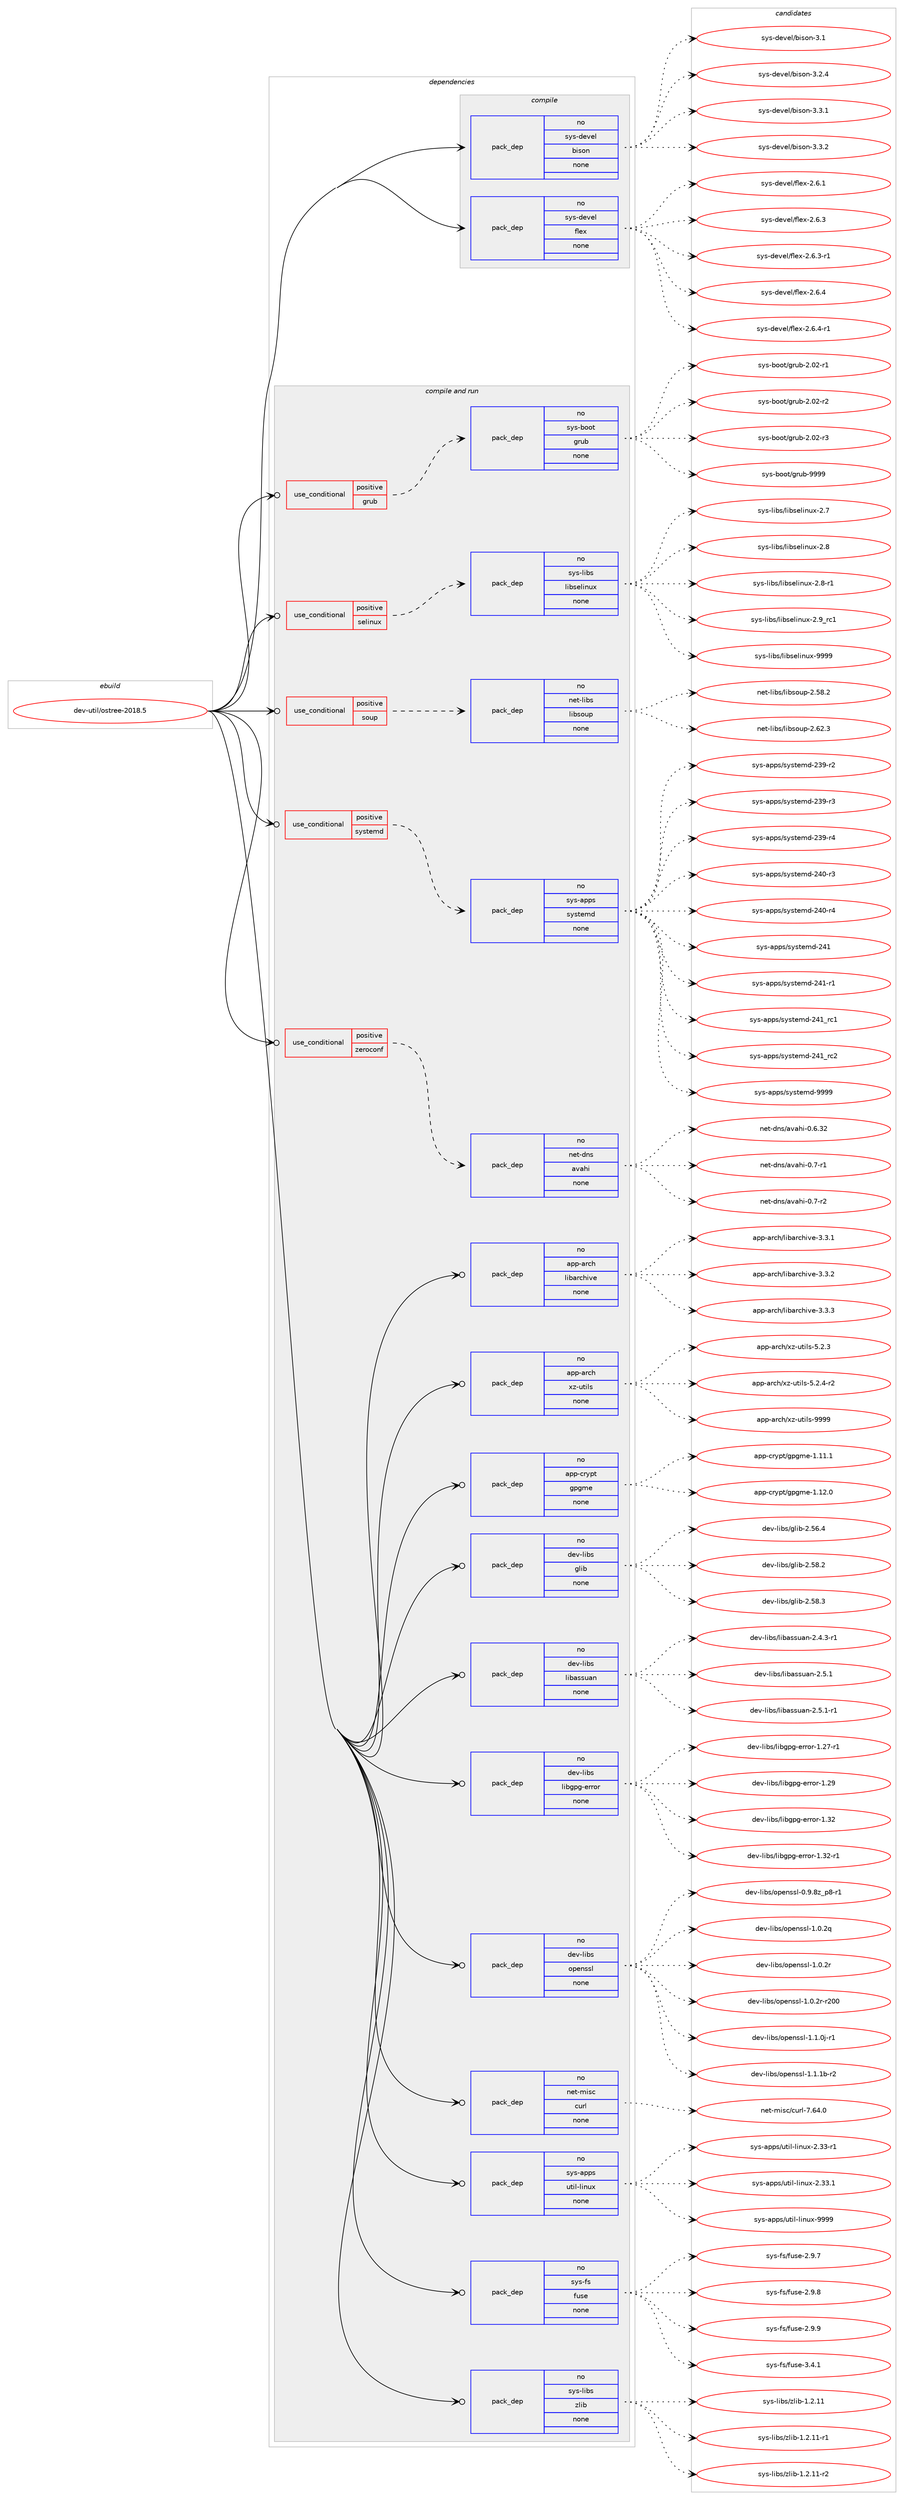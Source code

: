 digraph prolog {

# *************
# Graph options
# *************

newrank=true;
concentrate=true;
compound=true;
graph [rankdir=LR,fontname=Helvetica,fontsize=10,ranksep=1.5];#, ranksep=2.5, nodesep=0.2];
edge  [arrowhead=vee];
node  [fontname=Helvetica,fontsize=10];

# **********
# The ebuild
# **********

subgraph cluster_leftcol {
color=gray;
rank=same;
label=<<i>ebuild</i>>;
id [label="dev-util/ostree-2018.5", color=red, width=4, href="../dev-util/ostree-2018.5.svg"];
}

# ****************
# The dependencies
# ****************

subgraph cluster_midcol {
color=gray;
label=<<i>dependencies</i>>;
subgraph cluster_compile {
fillcolor="#eeeeee";
style=filled;
label=<<i>compile</i>>;
subgraph pack1099541 {
dependency1548080 [label=<<TABLE BORDER="0" CELLBORDER="1" CELLSPACING="0" CELLPADDING="4" WIDTH="220"><TR><TD ROWSPAN="6" CELLPADDING="30">pack_dep</TD></TR><TR><TD WIDTH="110">no</TD></TR><TR><TD>sys-devel</TD></TR><TR><TD>bison</TD></TR><TR><TD>none</TD></TR><TR><TD></TD></TR></TABLE>>, shape=none, color=blue];
}
id:e -> dependency1548080:w [weight=20,style="solid",arrowhead="vee"];
subgraph pack1099542 {
dependency1548081 [label=<<TABLE BORDER="0" CELLBORDER="1" CELLSPACING="0" CELLPADDING="4" WIDTH="220"><TR><TD ROWSPAN="6" CELLPADDING="30">pack_dep</TD></TR><TR><TD WIDTH="110">no</TD></TR><TR><TD>sys-devel</TD></TR><TR><TD>flex</TD></TR><TR><TD>none</TD></TR><TR><TD></TD></TR></TABLE>>, shape=none, color=blue];
}
id:e -> dependency1548081:w [weight=20,style="solid",arrowhead="vee"];
}
subgraph cluster_compileandrun {
fillcolor="#eeeeee";
style=filled;
label=<<i>compile and run</i>>;
subgraph cond424844 {
dependency1548082 [label=<<TABLE BORDER="0" CELLBORDER="1" CELLSPACING="0" CELLPADDING="4"><TR><TD ROWSPAN="3" CELLPADDING="10">use_conditional</TD></TR><TR><TD>positive</TD></TR><TR><TD>grub</TD></TR></TABLE>>, shape=none, color=red];
subgraph pack1099543 {
dependency1548083 [label=<<TABLE BORDER="0" CELLBORDER="1" CELLSPACING="0" CELLPADDING="4" WIDTH="220"><TR><TD ROWSPAN="6" CELLPADDING="30">pack_dep</TD></TR><TR><TD WIDTH="110">no</TD></TR><TR><TD>sys-boot</TD></TR><TR><TD>grub</TD></TR><TR><TD>none</TD></TR><TR><TD></TD></TR></TABLE>>, shape=none, color=blue];
}
dependency1548082:e -> dependency1548083:w [weight=20,style="dashed",arrowhead="vee"];
}
id:e -> dependency1548082:w [weight=20,style="solid",arrowhead="odotvee"];
subgraph cond424845 {
dependency1548084 [label=<<TABLE BORDER="0" CELLBORDER="1" CELLSPACING="0" CELLPADDING="4"><TR><TD ROWSPAN="3" CELLPADDING="10">use_conditional</TD></TR><TR><TD>positive</TD></TR><TR><TD>selinux</TD></TR></TABLE>>, shape=none, color=red];
subgraph pack1099544 {
dependency1548085 [label=<<TABLE BORDER="0" CELLBORDER="1" CELLSPACING="0" CELLPADDING="4" WIDTH="220"><TR><TD ROWSPAN="6" CELLPADDING="30">pack_dep</TD></TR><TR><TD WIDTH="110">no</TD></TR><TR><TD>sys-libs</TD></TR><TR><TD>libselinux</TD></TR><TR><TD>none</TD></TR><TR><TD></TD></TR></TABLE>>, shape=none, color=blue];
}
dependency1548084:e -> dependency1548085:w [weight=20,style="dashed",arrowhead="vee"];
}
id:e -> dependency1548084:w [weight=20,style="solid",arrowhead="odotvee"];
subgraph cond424846 {
dependency1548086 [label=<<TABLE BORDER="0" CELLBORDER="1" CELLSPACING="0" CELLPADDING="4"><TR><TD ROWSPAN="3" CELLPADDING="10">use_conditional</TD></TR><TR><TD>positive</TD></TR><TR><TD>soup</TD></TR></TABLE>>, shape=none, color=red];
subgraph pack1099545 {
dependency1548087 [label=<<TABLE BORDER="0" CELLBORDER="1" CELLSPACING="0" CELLPADDING="4" WIDTH="220"><TR><TD ROWSPAN="6" CELLPADDING="30">pack_dep</TD></TR><TR><TD WIDTH="110">no</TD></TR><TR><TD>net-libs</TD></TR><TR><TD>libsoup</TD></TR><TR><TD>none</TD></TR><TR><TD></TD></TR></TABLE>>, shape=none, color=blue];
}
dependency1548086:e -> dependency1548087:w [weight=20,style="dashed",arrowhead="vee"];
}
id:e -> dependency1548086:w [weight=20,style="solid",arrowhead="odotvee"];
subgraph cond424847 {
dependency1548088 [label=<<TABLE BORDER="0" CELLBORDER="1" CELLSPACING="0" CELLPADDING="4"><TR><TD ROWSPAN="3" CELLPADDING="10">use_conditional</TD></TR><TR><TD>positive</TD></TR><TR><TD>systemd</TD></TR></TABLE>>, shape=none, color=red];
subgraph pack1099546 {
dependency1548089 [label=<<TABLE BORDER="0" CELLBORDER="1" CELLSPACING="0" CELLPADDING="4" WIDTH="220"><TR><TD ROWSPAN="6" CELLPADDING="30">pack_dep</TD></TR><TR><TD WIDTH="110">no</TD></TR><TR><TD>sys-apps</TD></TR><TR><TD>systemd</TD></TR><TR><TD>none</TD></TR><TR><TD></TD></TR></TABLE>>, shape=none, color=blue];
}
dependency1548088:e -> dependency1548089:w [weight=20,style="dashed",arrowhead="vee"];
}
id:e -> dependency1548088:w [weight=20,style="solid",arrowhead="odotvee"];
subgraph cond424848 {
dependency1548090 [label=<<TABLE BORDER="0" CELLBORDER="1" CELLSPACING="0" CELLPADDING="4"><TR><TD ROWSPAN="3" CELLPADDING="10">use_conditional</TD></TR><TR><TD>positive</TD></TR><TR><TD>zeroconf</TD></TR></TABLE>>, shape=none, color=red];
subgraph pack1099547 {
dependency1548091 [label=<<TABLE BORDER="0" CELLBORDER="1" CELLSPACING="0" CELLPADDING="4" WIDTH="220"><TR><TD ROWSPAN="6" CELLPADDING="30">pack_dep</TD></TR><TR><TD WIDTH="110">no</TD></TR><TR><TD>net-dns</TD></TR><TR><TD>avahi</TD></TR><TR><TD>none</TD></TR><TR><TD></TD></TR></TABLE>>, shape=none, color=blue];
}
dependency1548090:e -> dependency1548091:w [weight=20,style="dashed",arrowhead="vee"];
}
id:e -> dependency1548090:w [weight=20,style="solid",arrowhead="odotvee"];
subgraph pack1099548 {
dependency1548092 [label=<<TABLE BORDER="0" CELLBORDER="1" CELLSPACING="0" CELLPADDING="4" WIDTH="220"><TR><TD ROWSPAN="6" CELLPADDING="30">pack_dep</TD></TR><TR><TD WIDTH="110">no</TD></TR><TR><TD>app-arch</TD></TR><TR><TD>libarchive</TD></TR><TR><TD>none</TD></TR><TR><TD></TD></TR></TABLE>>, shape=none, color=blue];
}
id:e -> dependency1548092:w [weight=20,style="solid",arrowhead="odotvee"];
subgraph pack1099549 {
dependency1548093 [label=<<TABLE BORDER="0" CELLBORDER="1" CELLSPACING="0" CELLPADDING="4" WIDTH="220"><TR><TD ROWSPAN="6" CELLPADDING="30">pack_dep</TD></TR><TR><TD WIDTH="110">no</TD></TR><TR><TD>app-arch</TD></TR><TR><TD>xz-utils</TD></TR><TR><TD>none</TD></TR><TR><TD></TD></TR></TABLE>>, shape=none, color=blue];
}
id:e -> dependency1548093:w [weight=20,style="solid",arrowhead="odotvee"];
subgraph pack1099550 {
dependency1548094 [label=<<TABLE BORDER="0" CELLBORDER="1" CELLSPACING="0" CELLPADDING="4" WIDTH="220"><TR><TD ROWSPAN="6" CELLPADDING="30">pack_dep</TD></TR><TR><TD WIDTH="110">no</TD></TR><TR><TD>app-crypt</TD></TR><TR><TD>gpgme</TD></TR><TR><TD>none</TD></TR><TR><TD></TD></TR></TABLE>>, shape=none, color=blue];
}
id:e -> dependency1548094:w [weight=20,style="solid",arrowhead="odotvee"];
subgraph pack1099551 {
dependency1548095 [label=<<TABLE BORDER="0" CELLBORDER="1" CELLSPACING="0" CELLPADDING="4" WIDTH="220"><TR><TD ROWSPAN="6" CELLPADDING="30">pack_dep</TD></TR><TR><TD WIDTH="110">no</TD></TR><TR><TD>dev-libs</TD></TR><TR><TD>glib</TD></TR><TR><TD>none</TD></TR><TR><TD></TD></TR></TABLE>>, shape=none, color=blue];
}
id:e -> dependency1548095:w [weight=20,style="solid",arrowhead="odotvee"];
subgraph pack1099552 {
dependency1548096 [label=<<TABLE BORDER="0" CELLBORDER="1" CELLSPACING="0" CELLPADDING="4" WIDTH="220"><TR><TD ROWSPAN="6" CELLPADDING="30">pack_dep</TD></TR><TR><TD WIDTH="110">no</TD></TR><TR><TD>dev-libs</TD></TR><TR><TD>libassuan</TD></TR><TR><TD>none</TD></TR><TR><TD></TD></TR></TABLE>>, shape=none, color=blue];
}
id:e -> dependency1548096:w [weight=20,style="solid",arrowhead="odotvee"];
subgraph pack1099553 {
dependency1548097 [label=<<TABLE BORDER="0" CELLBORDER="1" CELLSPACING="0" CELLPADDING="4" WIDTH="220"><TR><TD ROWSPAN="6" CELLPADDING="30">pack_dep</TD></TR><TR><TD WIDTH="110">no</TD></TR><TR><TD>dev-libs</TD></TR><TR><TD>libgpg-error</TD></TR><TR><TD>none</TD></TR><TR><TD></TD></TR></TABLE>>, shape=none, color=blue];
}
id:e -> dependency1548097:w [weight=20,style="solid",arrowhead="odotvee"];
subgraph pack1099554 {
dependency1548098 [label=<<TABLE BORDER="0" CELLBORDER="1" CELLSPACING="0" CELLPADDING="4" WIDTH="220"><TR><TD ROWSPAN="6" CELLPADDING="30">pack_dep</TD></TR><TR><TD WIDTH="110">no</TD></TR><TR><TD>dev-libs</TD></TR><TR><TD>openssl</TD></TR><TR><TD>none</TD></TR><TR><TD></TD></TR></TABLE>>, shape=none, color=blue];
}
id:e -> dependency1548098:w [weight=20,style="solid",arrowhead="odotvee"];
subgraph pack1099555 {
dependency1548099 [label=<<TABLE BORDER="0" CELLBORDER="1" CELLSPACING="0" CELLPADDING="4" WIDTH="220"><TR><TD ROWSPAN="6" CELLPADDING="30">pack_dep</TD></TR><TR><TD WIDTH="110">no</TD></TR><TR><TD>net-misc</TD></TR><TR><TD>curl</TD></TR><TR><TD>none</TD></TR><TR><TD></TD></TR></TABLE>>, shape=none, color=blue];
}
id:e -> dependency1548099:w [weight=20,style="solid",arrowhead="odotvee"];
subgraph pack1099556 {
dependency1548100 [label=<<TABLE BORDER="0" CELLBORDER="1" CELLSPACING="0" CELLPADDING="4" WIDTH="220"><TR><TD ROWSPAN="6" CELLPADDING="30">pack_dep</TD></TR><TR><TD WIDTH="110">no</TD></TR><TR><TD>sys-apps</TD></TR><TR><TD>util-linux</TD></TR><TR><TD>none</TD></TR><TR><TD></TD></TR></TABLE>>, shape=none, color=blue];
}
id:e -> dependency1548100:w [weight=20,style="solid",arrowhead="odotvee"];
subgraph pack1099557 {
dependency1548101 [label=<<TABLE BORDER="0" CELLBORDER="1" CELLSPACING="0" CELLPADDING="4" WIDTH="220"><TR><TD ROWSPAN="6" CELLPADDING="30">pack_dep</TD></TR><TR><TD WIDTH="110">no</TD></TR><TR><TD>sys-fs</TD></TR><TR><TD>fuse</TD></TR><TR><TD>none</TD></TR><TR><TD></TD></TR></TABLE>>, shape=none, color=blue];
}
id:e -> dependency1548101:w [weight=20,style="solid",arrowhead="odotvee"];
subgraph pack1099558 {
dependency1548102 [label=<<TABLE BORDER="0" CELLBORDER="1" CELLSPACING="0" CELLPADDING="4" WIDTH="220"><TR><TD ROWSPAN="6" CELLPADDING="30">pack_dep</TD></TR><TR><TD WIDTH="110">no</TD></TR><TR><TD>sys-libs</TD></TR><TR><TD>zlib</TD></TR><TR><TD>none</TD></TR><TR><TD></TD></TR></TABLE>>, shape=none, color=blue];
}
id:e -> dependency1548102:w [weight=20,style="solid",arrowhead="odotvee"];
}
subgraph cluster_run {
fillcolor="#eeeeee";
style=filled;
label=<<i>run</i>>;
}
}

# **************
# The candidates
# **************

subgraph cluster_choices {
rank=same;
color=gray;
label=<<i>candidates</i>>;

subgraph choice1099541 {
color=black;
nodesep=1;
choice11512111545100101118101108479810511511111045514649 [label="sys-devel/bison-3.1", color=red, width=4,href="../sys-devel/bison-3.1.svg"];
choice115121115451001011181011084798105115111110455146504652 [label="sys-devel/bison-3.2.4", color=red, width=4,href="../sys-devel/bison-3.2.4.svg"];
choice115121115451001011181011084798105115111110455146514649 [label="sys-devel/bison-3.3.1", color=red, width=4,href="../sys-devel/bison-3.3.1.svg"];
choice115121115451001011181011084798105115111110455146514650 [label="sys-devel/bison-3.3.2", color=red, width=4,href="../sys-devel/bison-3.3.2.svg"];
dependency1548080:e -> choice11512111545100101118101108479810511511111045514649:w [style=dotted,weight="100"];
dependency1548080:e -> choice115121115451001011181011084798105115111110455146504652:w [style=dotted,weight="100"];
dependency1548080:e -> choice115121115451001011181011084798105115111110455146514649:w [style=dotted,weight="100"];
dependency1548080:e -> choice115121115451001011181011084798105115111110455146514650:w [style=dotted,weight="100"];
}
subgraph choice1099542 {
color=black;
nodesep=1;
choice1151211154510010111810110847102108101120455046544649 [label="sys-devel/flex-2.6.1", color=red, width=4,href="../sys-devel/flex-2.6.1.svg"];
choice1151211154510010111810110847102108101120455046544651 [label="sys-devel/flex-2.6.3", color=red, width=4,href="../sys-devel/flex-2.6.3.svg"];
choice11512111545100101118101108471021081011204550465446514511449 [label="sys-devel/flex-2.6.3-r1", color=red, width=4,href="../sys-devel/flex-2.6.3-r1.svg"];
choice1151211154510010111810110847102108101120455046544652 [label="sys-devel/flex-2.6.4", color=red, width=4,href="../sys-devel/flex-2.6.4.svg"];
choice11512111545100101118101108471021081011204550465446524511449 [label="sys-devel/flex-2.6.4-r1", color=red, width=4,href="../sys-devel/flex-2.6.4-r1.svg"];
dependency1548081:e -> choice1151211154510010111810110847102108101120455046544649:w [style=dotted,weight="100"];
dependency1548081:e -> choice1151211154510010111810110847102108101120455046544651:w [style=dotted,weight="100"];
dependency1548081:e -> choice11512111545100101118101108471021081011204550465446514511449:w [style=dotted,weight="100"];
dependency1548081:e -> choice1151211154510010111810110847102108101120455046544652:w [style=dotted,weight="100"];
dependency1548081:e -> choice11512111545100101118101108471021081011204550465446524511449:w [style=dotted,weight="100"];
}
subgraph choice1099543 {
color=black;
nodesep=1;
choice1151211154598111111116471031141179845504648504511449 [label="sys-boot/grub-2.02-r1", color=red, width=4,href="../sys-boot/grub-2.02-r1.svg"];
choice1151211154598111111116471031141179845504648504511450 [label="sys-boot/grub-2.02-r2", color=red, width=4,href="../sys-boot/grub-2.02-r2.svg"];
choice1151211154598111111116471031141179845504648504511451 [label="sys-boot/grub-2.02-r3", color=red, width=4,href="../sys-boot/grub-2.02-r3.svg"];
choice115121115459811111111647103114117984557575757 [label="sys-boot/grub-9999", color=red, width=4,href="../sys-boot/grub-9999.svg"];
dependency1548083:e -> choice1151211154598111111116471031141179845504648504511449:w [style=dotted,weight="100"];
dependency1548083:e -> choice1151211154598111111116471031141179845504648504511450:w [style=dotted,weight="100"];
dependency1548083:e -> choice1151211154598111111116471031141179845504648504511451:w [style=dotted,weight="100"];
dependency1548083:e -> choice115121115459811111111647103114117984557575757:w [style=dotted,weight="100"];
}
subgraph choice1099544 {
color=black;
nodesep=1;
choice1151211154510810598115471081059811510110810511011712045504655 [label="sys-libs/libselinux-2.7", color=red, width=4,href="../sys-libs/libselinux-2.7.svg"];
choice1151211154510810598115471081059811510110810511011712045504656 [label="sys-libs/libselinux-2.8", color=red, width=4,href="../sys-libs/libselinux-2.8.svg"];
choice11512111545108105981154710810598115101108105110117120455046564511449 [label="sys-libs/libselinux-2.8-r1", color=red, width=4,href="../sys-libs/libselinux-2.8-r1.svg"];
choice1151211154510810598115471081059811510110810511011712045504657951149949 [label="sys-libs/libselinux-2.9_rc1", color=red, width=4,href="../sys-libs/libselinux-2.9_rc1.svg"];
choice115121115451081059811547108105981151011081051101171204557575757 [label="sys-libs/libselinux-9999", color=red, width=4,href="../sys-libs/libselinux-9999.svg"];
dependency1548085:e -> choice1151211154510810598115471081059811510110810511011712045504655:w [style=dotted,weight="100"];
dependency1548085:e -> choice1151211154510810598115471081059811510110810511011712045504656:w [style=dotted,weight="100"];
dependency1548085:e -> choice11512111545108105981154710810598115101108105110117120455046564511449:w [style=dotted,weight="100"];
dependency1548085:e -> choice1151211154510810598115471081059811510110810511011712045504657951149949:w [style=dotted,weight="100"];
dependency1548085:e -> choice115121115451081059811547108105981151011081051101171204557575757:w [style=dotted,weight="100"];
}
subgraph choice1099545 {
color=black;
nodesep=1;
choice1101011164510810598115471081059811511111711245504653564650 [label="net-libs/libsoup-2.58.2", color=red, width=4,href="../net-libs/libsoup-2.58.2.svg"];
choice1101011164510810598115471081059811511111711245504654504651 [label="net-libs/libsoup-2.62.3", color=red, width=4,href="../net-libs/libsoup-2.62.3.svg"];
dependency1548087:e -> choice1101011164510810598115471081059811511111711245504653564650:w [style=dotted,weight="100"];
dependency1548087:e -> choice1101011164510810598115471081059811511111711245504654504651:w [style=dotted,weight="100"];
}
subgraph choice1099546 {
color=black;
nodesep=1;
choice115121115459711211211547115121115116101109100455051574511450 [label="sys-apps/systemd-239-r2", color=red, width=4,href="../sys-apps/systemd-239-r2.svg"];
choice115121115459711211211547115121115116101109100455051574511451 [label="sys-apps/systemd-239-r3", color=red, width=4,href="../sys-apps/systemd-239-r3.svg"];
choice115121115459711211211547115121115116101109100455051574511452 [label="sys-apps/systemd-239-r4", color=red, width=4,href="../sys-apps/systemd-239-r4.svg"];
choice115121115459711211211547115121115116101109100455052484511451 [label="sys-apps/systemd-240-r3", color=red, width=4,href="../sys-apps/systemd-240-r3.svg"];
choice115121115459711211211547115121115116101109100455052484511452 [label="sys-apps/systemd-240-r4", color=red, width=4,href="../sys-apps/systemd-240-r4.svg"];
choice11512111545971121121154711512111511610110910045505249 [label="sys-apps/systemd-241", color=red, width=4,href="../sys-apps/systemd-241.svg"];
choice115121115459711211211547115121115116101109100455052494511449 [label="sys-apps/systemd-241-r1", color=red, width=4,href="../sys-apps/systemd-241-r1.svg"];
choice11512111545971121121154711512111511610110910045505249951149949 [label="sys-apps/systemd-241_rc1", color=red, width=4,href="../sys-apps/systemd-241_rc1.svg"];
choice11512111545971121121154711512111511610110910045505249951149950 [label="sys-apps/systemd-241_rc2", color=red, width=4,href="../sys-apps/systemd-241_rc2.svg"];
choice1151211154597112112115471151211151161011091004557575757 [label="sys-apps/systemd-9999", color=red, width=4,href="../sys-apps/systemd-9999.svg"];
dependency1548089:e -> choice115121115459711211211547115121115116101109100455051574511450:w [style=dotted,weight="100"];
dependency1548089:e -> choice115121115459711211211547115121115116101109100455051574511451:w [style=dotted,weight="100"];
dependency1548089:e -> choice115121115459711211211547115121115116101109100455051574511452:w [style=dotted,weight="100"];
dependency1548089:e -> choice115121115459711211211547115121115116101109100455052484511451:w [style=dotted,weight="100"];
dependency1548089:e -> choice115121115459711211211547115121115116101109100455052484511452:w [style=dotted,weight="100"];
dependency1548089:e -> choice11512111545971121121154711512111511610110910045505249:w [style=dotted,weight="100"];
dependency1548089:e -> choice115121115459711211211547115121115116101109100455052494511449:w [style=dotted,weight="100"];
dependency1548089:e -> choice11512111545971121121154711512111511610110910045505249951149949:w [style=dotted,weight="100"];
dependency1548089:e -> choice11512111545971121121154711512111511610110910045505249951149950:w [style=dotted,weight="100"];
dependency1548089:e -> choice1151211154597112112115471151211151161011091004557575757:w [style=dotted,weight="100"];
}
subgraph choice1099547 {
color=black;
nodesep=1;
choice1101011164510011011547971189710410545484654465150 [label="net-dns/avahi-0.6.32", color=red, width=4,href="../net-dns/avahi-0.6.32.svg"];
choice11010111645100110115479711897104105454846554511449 [label="net-dns/avahi-0.7-r1", color=red, width=4,href="../net-dns/avahi-0.7-r1.svg"];
choice11010111645100110115479711897104105454846554511450 [label="net-dns/avahi-0.7-r2", color=red, width=4,href="../net-dns/avahi-0.7-r2.svg"];
dependency1548091:e -> choice1101011164510011011547971189710410545484654465150:w [style=dotted,weight="100"];
dependency1548091:e -> choice11010111645100110115479711897104105454846554511449:w [style=dotted,weight="100"];
dependency1548091:e -> choice11010111645100110115479711897104105454846554511450:w [style=dotted,weight="100"];
}
subgraph choice1099548 {
color=black;
nodesep=1;
choice9711211245971149910447108105989711499104105118101455146514649 [label="app-arch/libarchive-3.3.1", color=red, width=4,href="../app-arch/libarchive-3.3.1.svg"];
choice9711211245971149910447108105989711499104105118101455146514650 [label="app-arch/libarchive-3.3.2", color=red, width=4,href="../app-arch/libarchive-3.3.2.svg"];
choice9711211245971149910447108105989711499104105118101455146514651 [label="app-arch/libarchive-3.3.3", color=red, width=4,href="../app-arch/libarchive-3.3.3.svg"];
dependency1548092:e -> choice9711211245971149910447108105989711499104105118101455146514649:w [style=dotted,weight="100"];
dependency1548092:e -> choice9711211245971149910447108105989711499104105118101455146514650:w [style=dotted,weight="100"];
dependency1548092:e -> choice9711211245971149910447108105989711499104105118101455146514651:w [style=dotted,weight="100"];
}
subgraph choice1099549 {
color=black;
nodesep=1;
choice971121124597114991044712012245117116105108115455346504651 [label="app-arch/xz-utils-5.2.3", color=red, width=4,href="../app-arch/xz-utils-5.2.3.svg"];
choice9711211245971149910447120122451171161051081154553465046524511450 [label="app-arch/xz-utils-5.2.4-r2", color=red, width=4,href="../app-arch/xz-utils-5.2.4-r2.svg"];
choice9711211245971149910447120122451171161051081154557575757 [label="app-arch/xz-utils-9999", color=red, width=4,href="../app-arch/xz-utils-9999.svg"];
dependency1548093:e -> choice971121124597114991044712012245117116105108115455346504651:w [style=dotted,weight="100"];
dependency1548093:e -> choice9711211245971149910447120122451171161051081154553465046524511450:w [style=dotted,weight="100"];
dependency1548093:e -> choice9711211245971149910447120122451171161051081154557575757:w [style=dotted,weight="100"];
}
subgraph choice1099550 {
color=black;
nodesep=1;
choice9711211245991141211121164710311210310910145494649494649 [label="app-crypt/gpgme-1.11.1", color=red, width=4,href="../app-crypt/gpgme-1.11.1.svg"];
choice9711211245991141211121164710311210310910145494649504648 [label="app-crypt/gpgme-1.12.0", color=red, width=4,href="../app-crypt/gpgme-1.12.0.svg"];
dependency1548094:e -> choice9711211245991141211121164710311210310910145494649494649:w [style=dotted,weight="100"];
dependency1548094:e -> choice9711211245991141211121164710311210310910145494649504648:w [style=dotted,weight="100"];
}
subgraph choice1099551 {
color=black;
nodesep=1;
choice1001011184510810598115471031081059845504653544652 [label="dev-libs/glib-2.56.4", color=red, width=4,href="../dev-libs/glib-2.56.4.svg"];
choice1001011184510810598115471031081059845504653564650 [label="dev-libs/glib-2.58.2", color=red, width=4,href="../dev-libs/glib-2.58.2.svg"];
choice1001011184510810598115471031081059845504653564651 [label="dev-libs/glib-2.58.3", color=red, width=4,href="../dev-libs/glib-2.58.3.svg"];
dependency1548095:e -> choice1001011184510810598115471031081059845504653544652:w [style=dotted,weight="100"];
dependency1548095:e -> choice1001011184510810598115471031081059845504653564650:w [style=dotted,weight="100"];
dependency1548095:e -> choice1001011184510810598115471031081059845504653564651:w [style=dotted,weight="100"];
}
subgraph choice1099552 {
color=black;
nodesep=1;
choice1001011184510810598115471081059897115115117971104550465246514511449 [label="dev-libs/libassuan-2.4.3-r1", color=red, width=4,href="../dev-libs/libassuan-2.4.3-r1.svg"];
choice100101118451081059811547108105989711511511797110455046534649 [label="dev-libs/libassuan-2.5.1", color=red, width=4,href="../dev-libs/libassuan-2.5.1.svg"];
choice1001011184510810598115471081059897115115117971104550465346494511449 [label="dev-libs/libassuan-2.5.1-r1", color=red, width=4,href="../dev-libs/libassuan-2.5.1-r1.svg"];
dependency1548096:e -> choice1001011184510810598115471081059897115115117971104550465246514511449:w [style=dotted,weight="100"];
dependency1548096:e -> choice100101118451081059811547108105989711511511797110455046534649:w [style=dotted,weight="100"];
dependency1548096:e -> choice1001011184510810598115471081059897115115117971104550465346494511449:w [style=dotted,weight="100"];
}
subgraph choice1099553 {
color=black;
nodesep=1;
choice100101118451081059811547108105981031121034510111411411111445494650554511449 [label="dev-libs/libgpg-error-1.27-r1", color=red, width=4,href="../dev-libs/libgpg-error-1.27-r1.svg"];
choice10010111845108105981154710810598103112103451011141141111144549465057 [label="dev-libs/libgpg-error-1.29", color=red, width=4,href="../dev-libs/libgpg-error-1.29.svg"];
choice10010111845108105981154710810598103112103451011141141111144549465150 [label="dev-libs/libgpg-error-1.32", color=red, width=4,href="../dev-libs/libgpg-error-1.32.svg"];
choice100101118451081059811547108105981031121034510111411411111445494651504511449 [label="dev-libs/libgpg-error-1.32-r1", color=red, width=4,href="../dev-libs/libgpg-error-1.32-r1.svg"];
dependency1548097:e -> choice100101118451081059811547108105981031121034510111411411111445494650554511449:w [style=dotted,weight="100"];
dependency1548097:e -> choice10010111845108105981154710810598103112103451011141141111144549465057:w [style=dotted,weight="100"];
dependency1548097:e -> choice10010111845108105981154710810598103112103451011141141111144549465150:w [style=dotted,weight="100"];
dependency1548097:e -> choice100101118451081059811547108105981031121034510111411411111445494651504511449:w [style=dotted,weight="100"];
}
subgraph choice1099554 {
color=black;
nodesep=1;
choice10010111845108105981154711111210111011511510845484657465612295112564511449 [label="dev-libs/openssl-0.9.8z_p8-r1", color=red, width=4,href="../dev-libs/openssl-0.9.8z_p8-r1.svg"];
choice100101118451081059811547111112101110115115108454946484650113 [label="dev-libs/openssl-1.0.2q", color=red, width=4,href="../dev-libs/openssl-1.0.2q.svg"];
choice100101118451081059811547111112101110115115108454946484650114 [label="dev-libs/openssl-1.0.2r", color=red, width=4,href="../dev-libs/openssl-1.0.2r.svg"];
choice10010111845108105981154711111210111011511510845494648465011445114504848 [label="dev-libs/openssl-1.0.2r-r200", color=red, width=4,href="../dev-libs/openssl-1.0.2r-r200.svg"];
choice1001011184510810598115471111121011101151151084549464946481064511449 [label="dev-libs/openssl-1.1.0j-r1", color=red, width=4,href="../dev-libs/openssl-1.1.0j-r1.svg"];
choice100101118451081059811547111112101110115115108454946494649984511450 [label="dev-libs/openssl-1.1.1b-r2", color=red, width=4,href="../dev-libs/openssl-1.1.1b-r2.svg"];
dependency1548098:e -> choice10010111845108105981154711111210111011511510845484657465612295112564511449:w [style=dotted,weight="100"];
dependency1548098:e -> choice100101118451081059811547111112101110115115108454946484650113:w [style=dotted,weight="100"];
dependency1548098:e -> choice100101118451081059811547111112101110115115108454946484650114:w [style=dotted,weight="100"];
dependency1548098:e -> choice10010111845108105981154711111210111011511510845494648465011445114504848:w [style=dotted,weight="100"];
dependency1548098:e -> choice1001011184510810598115471111121011101151151084549464946481064511449:w [style=dotted,weight="100"];
dependency1548098:e -> choice100101118451081059811547111112101110115115108454946494649984511450:w [style=dotted,weight="100"];
}
subgraph choice1099555 {
color=black;
nodesep=1;
choice1101011164510910511599479911711410845554654524648 [label="net-misc/curl-7.64.0", color=red, width=4,href="../net-misc/curl-7.64.0.svg"];
dependency1548099:e -> choice1101011164510910511599479911711410845554654524648:w [style=dotted,weight="100"];
}
subgraph choice1099556 {
color=black;
nodesep=1;
choice1151211154597112112115471171161051084510810511011712045504651514511449 [label="sys-apps/util-linux-2.33-r1", color=red, width=4,href="../sys-apps/util-linux-2.33-r1.svg"];
choice1151211154597112112115471171161051084510810511011712045504651514649 [label="sys-apps/util-linux-2.33.1", color=red, width=4,href="../sys-apps/util-linux-2.33.1.svg"];
choice115121115459711211211547117116105108451081051101171204557575757 [label="sys-apps/util-linux-9999", color=red, width=4,href="../sys-apps/util-linux-9999.svg"];
dependency1548100:e -> choice1151211154597112112115471171161051084510810511011712045504651514511449:w [style=dotted,weight="100"];
dependency1548100:e -> choice1151211154597112112115471171161051084510810511011712045504651514649:w [style=dotted,weight="100"];
dependency1548100:e -> choice115121115459711211211547117116105108451081051101171204557575757:w [style=dotted,weight="100"];
}
subgraph choice1099557 {
color=black;
nodesep=1;
choice1151211154510211547102117115101455046574655 [label="sys-fs/fuse-2.9.7", color=red, width=4,href="../sys-fs/fuse-2.9.7.svg"];
choice1151211154510211547102117115101455046574656 [label="sys-fs/fuse-2.9.8", color=red, width=4,href="../sys-fs/fuse-2.9.8.svg"];
choice1151211154510211547102117115101455046574657 [label="sys-fs/fuse-2.9.9", color=red, width=4,href="../sys-fs/fuse-2.9.9.svg"];
choice1151211154510211547102117115101455146524649 [label="sys-fs/fuse-3.4.1", color=red, width=4,href="../sys-fs/fuse-3.4.1.svg"];
dependency1548101:e -> choice1151211154510211547102117115101455046574655:w [style=dotted,weight="100"];
dependency1548101:e -> choice1151211154510211547102117115101455046574656:w [style=dotted,weight="100"];
dependency1548101:e -> choice1151211154510211547102117115101455046574657:w [style=dotted,weight="100"];
dependency1548101:e -> choice1151211154510211547102117115101455146524649:w [style=dotted,weight="100"];
}
subgraph choice1099558 {
color=black;
nodesep=1;
choice1151211154510810598115471221081059845494650464949 [label="sys-libs/zlib-1.2.11", color=red, width=4,href="../sys-libs/zlib-1.2.11.svg"];
choice11512111545108105981154712210810598454946504649494511449 [label="sys-libs/zlib-1.2.11-r1", color=red, width=4,href="../sys-libs/zlib-1.2.11-r1.svg"];
choice11512111545108105981154712210810598454946504649494511450 [label="sys-libs/zlib-1.2.11-r2", color=red, width=4,href="../sys-libs/zlib-1.2.11-r2.svg"];
dependency1548102:e -> choice1151211154510810598115471221081059845494650464949:w [style=dotted,weight="100"];
dependency1548102:e -> choice11512111545108105981154712210810598454946504649494511449:w [style=dotted,weight="100"];
dependency1548102:e -> choice11512111545108105981154712210810598454946504649494511450:w [style=dotted,weight="100"];
}
}

}

